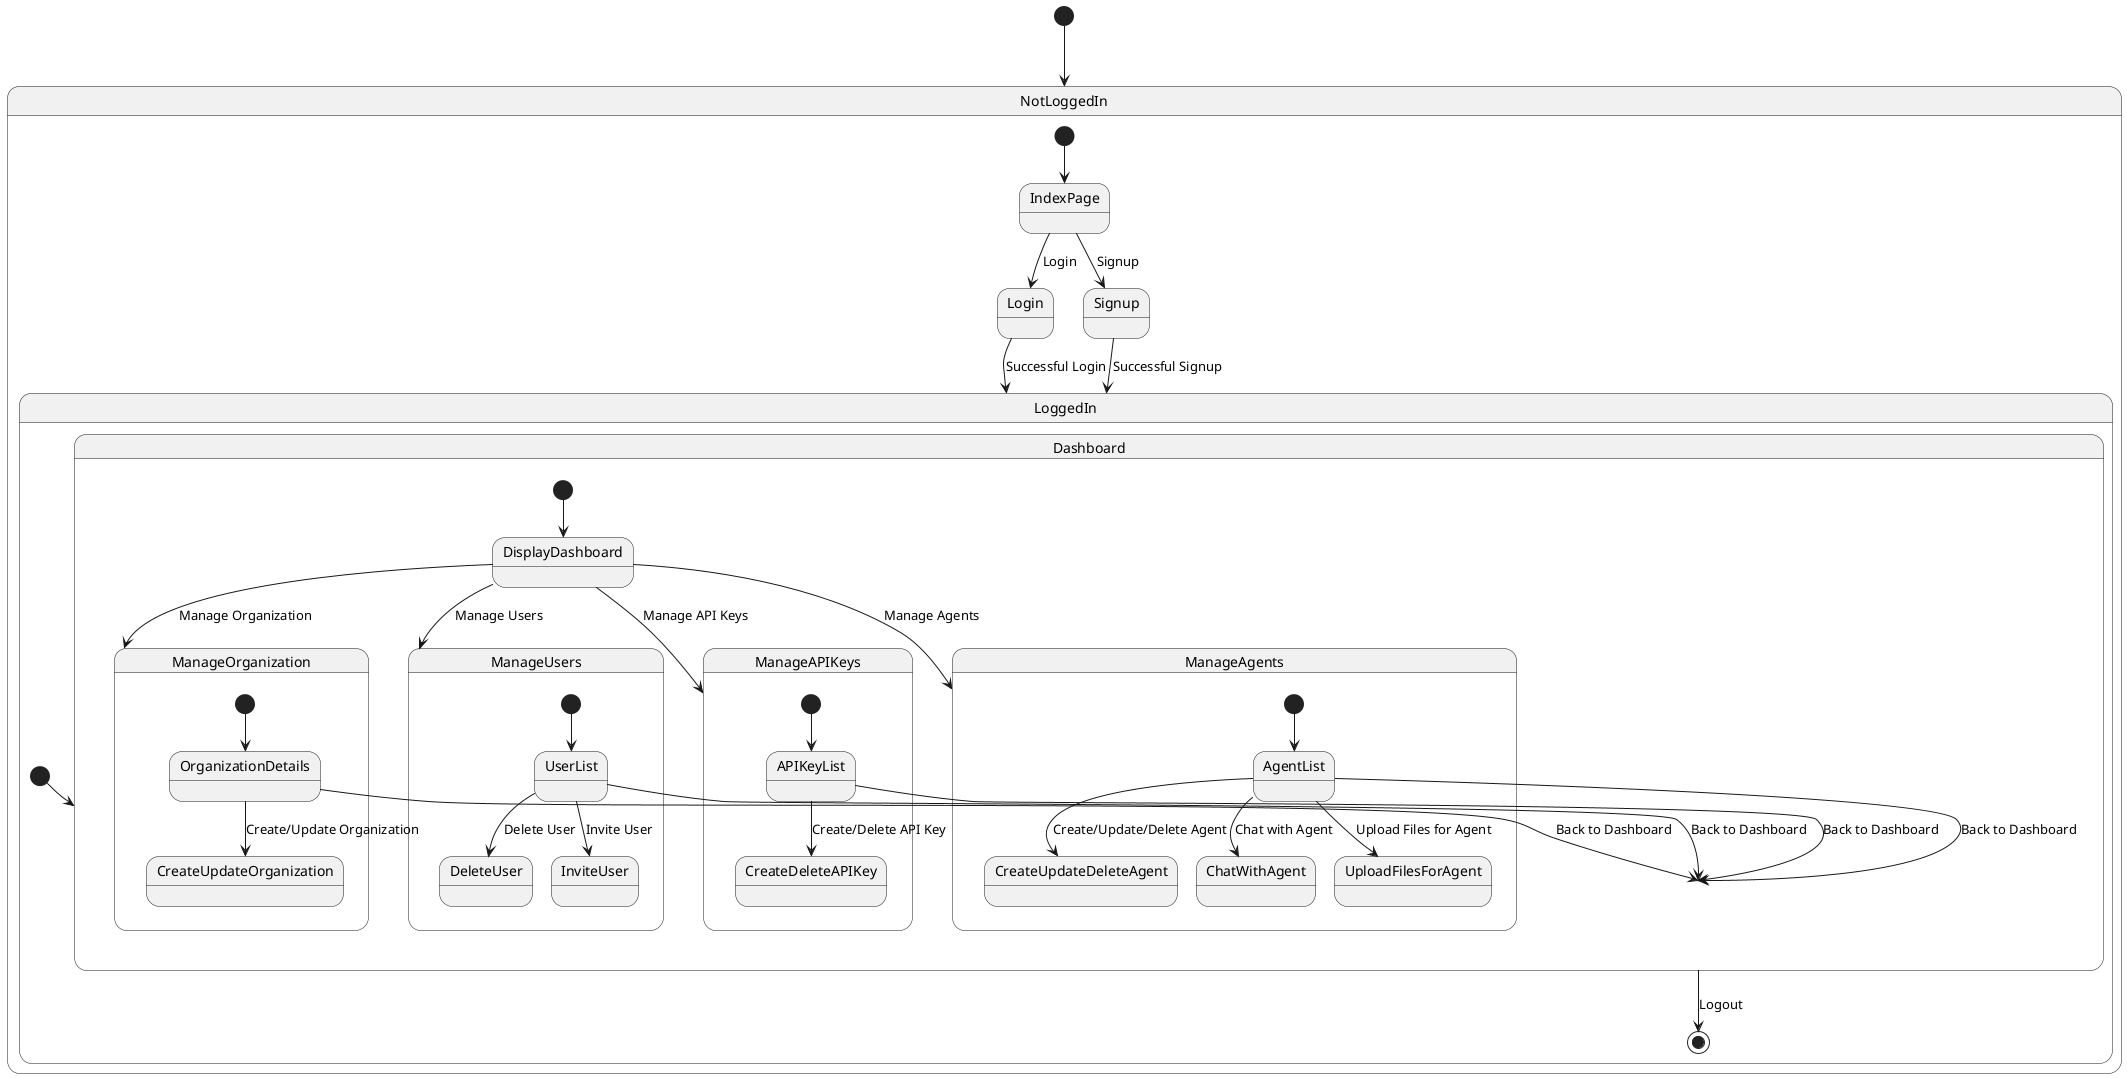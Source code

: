 @startuml
[*] --> NotLoggedIn

state NotLoggedIn {
  [*] --> IndexPage
  IndexPage -down-> Login : Login
  IndexPage -down-> Signup : Signup
  Login --> LoggedIn : Successful Login
  Signup --> LoggedIn : Successful Signup
}

state LoggedIn {
  [*] --> Dashboard

  state Dashboard {
    [*] --> DisplayDashboard
    DisplayDashboard --> ManageUsers : Manage Users
    DisplayDashboard --> ManageAgents : Manage Agents
    DisplayDashboard --> ManageOrganization : Manage Organization
    DisplayDashboard --> ManageAPIKeys : Manage API Keys
  }

  state ManageUsers {
    [*] --> UserList
    UserList --> DeleteUser : Delete User
    UserList --> InviteUser : Invite User
    UserList --> Dashboard : Back to Dashboard
  }

  state ManageAgents {
    [*] --> AgentList
    AgentList --> CreateUpdateDeleteAgent : Create/Update/Delete Agent
    AgentList --> ChatWithAgent : Chat with Agent
    AgentList --> UploadFilesForAgent : Upload Files for Agent
    AgentList --> Dashboard : Back to Dashboard
  }

  state ManageOrganization {
    [*] --> OrganizationDetails
    OrganizationDetails --> CreateUpdateOrganization : Create/Update Organization
    OrganizationDetails --> Dashboard : Back to Dashboard
  }

  state ManageAPIKeys {
    [*] --> APIKeyList
    APIKeyList --> CreateDeleteAPIKey : Create/Delete API Key
    APIKeyList --> Dashboard : Back to Dashboard
  }

  Dashboard --> [*] : Logout
}
@enduml